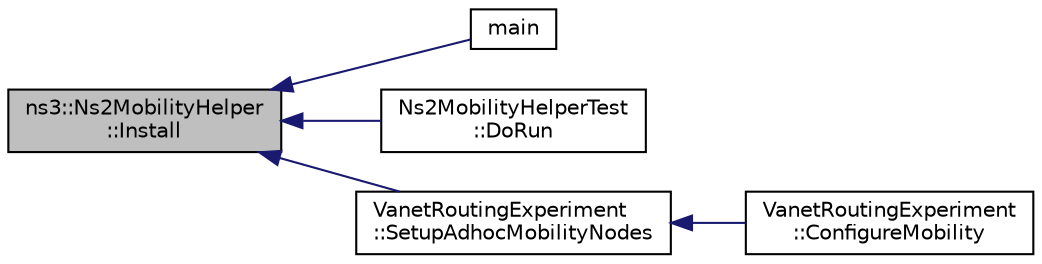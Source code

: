 digraph "ns3::Ns2MobilityHelper::Install"
{
  edge [fontname="Helvetica",fontsize="10",labelfontname="Helvetica",labelfontsize="10"];
  node [fontname="Helvetica",fontsize="10",shape=record];
  rankdir="LR";
  Node1 [label="ns3::Ns2MobilityHelper\l::Install",height=0.2,width=0.4,color="black", fillcolor="grey75", style="filled", fontcolor="black"];
  Node1 -> Node2 [dir="back",color="midnightblue",fontsize="10",style="solid"];
  Node2 [label="main",height=0.2,width=0.4,color="black", fillcolor="white", style="filled",URL="$da/d4c/ns2-mobility-trace_8cc.html#a0ddf1224851353fc92bfbff6f499fa97"];
  Node1 -> Node3 [dir="back",color="midnightblue",fontsize="10",style="solid"];
  Node3 [label="Ns2MobilityHelperTest\l::DoRun",height=0.2,width=0.4,color="black", fillcolor="white", style="filled",URL="$d8/da7/classNs2MobilityHelperTest.html#aa79cdb96d0a0882645114e6a088e8d60",tooltip="Go. "];
  Node1 -> Node4 [dir="back",color="midnightblue",fontsize="10",style="solid"];
  Node4 [label="VanetRoutingExperiment\l::SetupAdhocMobilityNodes",height=0.2,width=0.4,color="black", fillcolor="white", style="filled",URL="$d7/d1b/classVanetRoutingExperiment.html#acf2df13ed0e08bde0c167bf12cd63bd9",tooltip="Set up the adhoc mobility nodes. "];
  Node4 -> Node5 [dir="back",color="midnightblue",fontsize="10",style="solid"];
  Node5 [label="VanetRoutingExperiment\l::ConfigureMobility",height=0.2,width=0.4,color="black", fillcolor="white", style="filled",URL="$d7/d1b/classVanetRoutingExperiment.html#a394091f55f6b83df2a1afdff23d1f3da",tooltip="Configure mobility. "];
}
